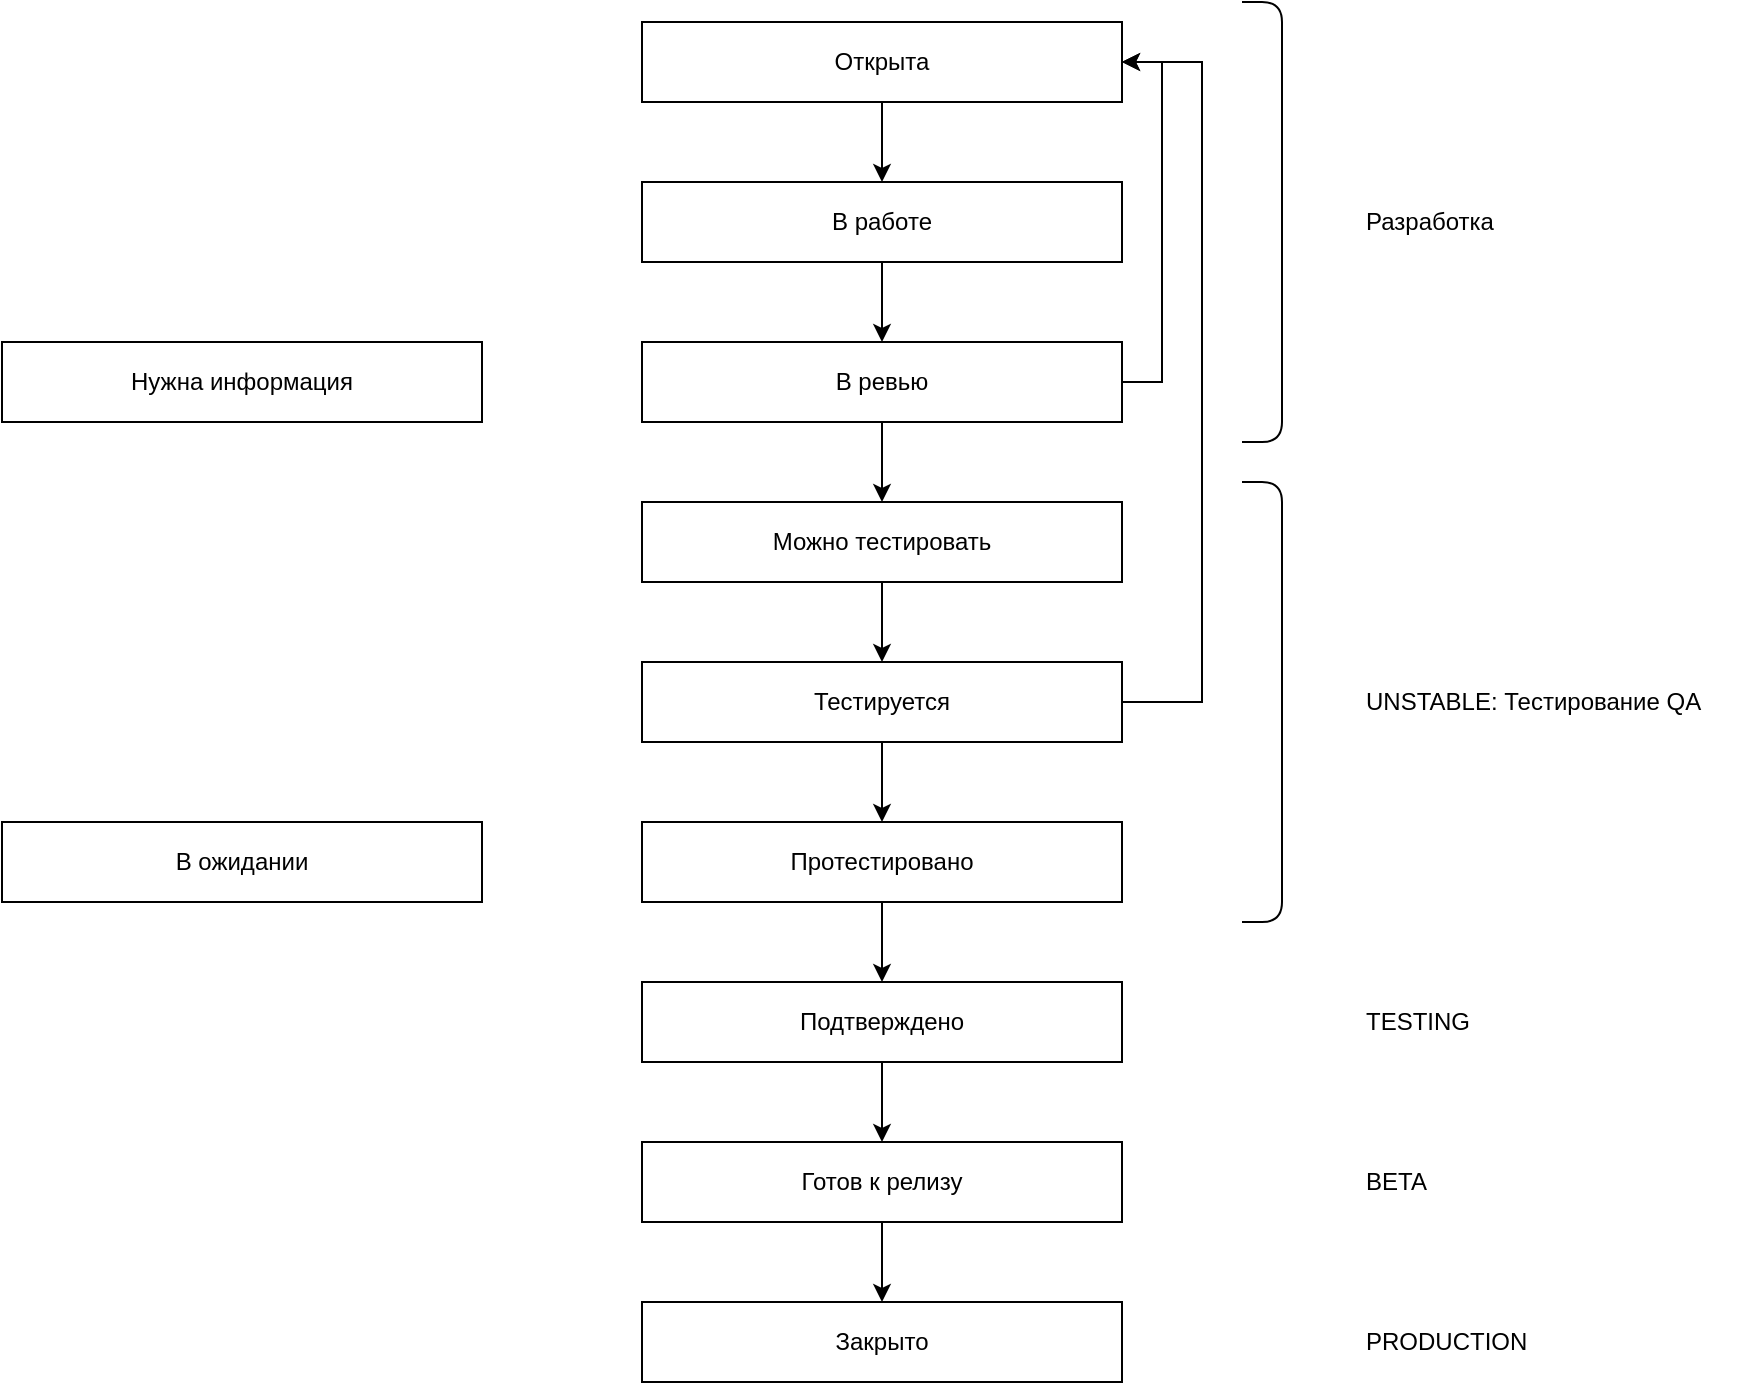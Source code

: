 <mxfile version="10.6.3" type="github"><diagram id="IL85rPiUwmF477oUnBeJ" name="Page-1"><mxGraphModel dx="1398" dy="893" grid="1" gridSize="10" guides="1" tooltips="1" connect="1" arrows="1" fold="1" page="1" pageScale="1" pageWidth="2339" pageHeight="3300" math="0" shadow="0"><root><mxCell id="0"/><mxCell id="1" parent="0"/><mxCell id="-JU34PolqLMBCjNK42hl-12" style="edgeStyle=orthogonalEdgeStyle;rounded=0;orthogonalLoop=1;jettySize=auto;html=1;exitX=0.5;exitY=1;exitDx=0;exitDy=0;entryX=0.5;entryY=0;entryDx=0;entryDy=0;" edge="1" parent="1" source="-JU34PolqLMBCjNK42hl-2" target="-JU34PolqLMBCjNK42hl-3"><mxGeometry relative="1" as="geometry"/></mxCell><mxCell id="-JU34PolqLMBCjNK42hl-2" value="Открыта&lt;br&gt;" style="rounded=0;whiteSpace=wrap;html=1;" vertex="1" parent="1"><mxGeometry x="320" y="160" width="240" height="40" as="geometry"/></mxCell><mxCell id="-JU34PolqLMBCjNK42hl-13" style="edgeStyle=orthogonalEdgeStyle;rounded=0;orthogonalLoop=1;jettySize=auto;html=1;exitX=0.5;exitY=1;exitDx=0;exitDy=0;entryX=0.5;entryY=0;entryDx=0;entryDy=0;" edge="1" parent="1" source="-JU34PolqLMBCjNK42hl-3" target="-JU34PolqLMBCjNK42hl-4"><mxGeometry relative="1" as="geometry"/></mxCell><mxCell id="-JU34PolqLMBCjNK42hl-3" value="В работе&lt;br&gt;" style="rounded=0;whiteSpace=wrap;html=1;" vertex="1" parent="1"><mxGeometry x="320" y="240" width="240" height="40" as="geometry"/></mxCell><mxCell id="-JU34PolqLMBCjNK42hl-14" style="edgeStyle=orthogonalEdgeStyle;rounded=0;orthogonalLoop=1;jettySize=auto;html=1;exitX=0.5;exitY=1;exitDx=0;exitDy=0;entryX=0.5;entryY=0;entryDx=0;entryDy=0;" edge="1" parent="1" source="-JU34PolqLMBCjNK42hl-4" target="-JU34PolqLMBCjNK42hl-5"><mxGeometry relative="1" as="geometry"/></mxCell><mxCell id="-JU34PolqLMBCjNK42hl-28" value="" style="edgeStyle=orthogonalEdgeStyle;rounded=0;orthogonalLoop=1;jettySize=auto;html=1;entryX=1;entryY=0.5;entryDx=0;entryDy=0;" edge="1" parent="1" source="-JU34PolqLMBCjNK42hl-4" target="-JU34PolqLMBCjNK42hl-2"><mxGeometry relative="1" as="geometry"><Array as="points"><mxPoint x="580" y="340"/><mxPoint x="580" y="180"/></Array></mxGeometry></mxCell><mxCell id="-JU34PolqLMBCjNK42hl-4" value="В ревью&lt;br&gt;" style="rounded=0;whiteSpace=wrap;html=1;" vertex="1" parent="1"><mxGeometry x="320" y="320" width="240" height="40" as="geometry"/></mxCell><mxCell id="-JU34PolqLMBCjNK42hl-15" style="edgeStyle=orthogonalEdgeStyle;rounded=0;orthogonalLoop=1;jettySize=auto;html=1;exitX=0.5;exitY=1;exitDx=0;exitDy=0;entryX=0.5;entryY=0;entryDx=0;entryDy=0;" edge="1" parent="1" source="-JU34PolqLMBCjNK42hl-5" target="-JU34PolqLMBCjNK42hl-6"><mxGeometry relative="1" as="geometry"/></mxCell><mxCell id="-JU34PolqLMBCjNK42hl-5" value="Можно тестировать&lt;br&gt;" style="rounded=0;whiteSpace=wrap;html=1;" vertex="1" parent="1"><mxGeometry x="320" y="400" width="240" height="40" as="geometry"/></mxCell><mxCell id="-JU34PolqLMBCjNK42hl-16" style="edgeStyle=orthogonalEdgeStyle;rounded=0;orthogonalLoop=1;jettySize=auto;html=1;exitX=0.5;exitY=1;exitDx=0;exitDy=0;entryX=0.5;entryY=0;entryDx=0;entryDy=0;" edge="1" parent="1" source="-JU34PolqLMBCjNK42hl-6" target="-JU34PolqLMBCjNK42hl-7"><mxGeometry relative="1" as="geometry"/></mxCell><mxCell id="-JU34PolqLMBCjNK42hl-29" value="" style="edgeStyle=orthogonalEdgeStyle;rounded=0;orthogonalLoop=1;jettySize=auto;html=1;" edge="1" parent="1" source="-JU34PolqLMBCjNK42hl-6"><mxGeometry relative="1" as="geometry"><mxPoint x="560" y="180" as="targetPoint"/><Array as="points"><mxPoint x="600" y="500"/><mxPoint x="600" y="180"/></Array></mxGeometry></mxCell><mxCell id="-JU34PolqLMBCjNK42hl-6" value="Тестируется&lt;br&gt;" style="rounded=0;whiteSpace=wrap;html=1;" vertex="1" parent="1"><mxGeometry x="320" y="480" width="240" height="40" as="geometry"/></mxCell><mxCell id="-JU34PolqLMBCjNK42hl-17" style="edgeStyle=orthogonalEdgeStyle;rounded=0;orthogonalLoop=1;jettySize=auto;html=1;exitX=0.5;exitY=1;exitDx=0;exitDy=0;entryX=0.5;entryY=0;entryDx=0;entryDy=0;" edge="1" parent="1" source="-JU34PolqLMBCjNK42hl-7" target="-JU34PolqLMBCjNK42hl-8"><mxGeometry relative="1" as="geometry"/></mxCell><mxCell id="-JU34PolqLMBCjNK42hl-7" value="Протестировано&lt;br&gt;" style="rounded=0;whiteSpace=wrap;html=1;" vertex="1" parent="1"><mxGeometry x="320" y="560" width="240" height="40" as="geometry"/></mxCell><mxCell id="-JU34PolqLMBCjNK42hl-18" style="edgeStyle=orthogonalEdgeStyle;rounded=0;orthogonalLoop=1;jettySize=auto;html=1;exitX=0.5;exitY=1;exitDx=0;exitDy=0;entryX=0.5;entryY=0;entryDx=0;entryDy=0;" edge="1" parent="1" source="-JU34PolqLMBCjNK42hl-8" target="-JU34PolqLMBCjNK42hl-9"><mxGeometry relative="1" as="geometry"/></mxCell><mxCell id="-JU34PolqLMBCjNK42hl-8" value="Подтверждено&lt;br&gt;" style="rounded=0;whiteSpace=wrap;html=1;" vertex="1" parent="1"><mxGeometry x="320" y="640" width="240" height="40" as="geometry"/></mxCell><mxCell id="-JU34PolqLMBCjNK42hl-11" value="" style="edgeStyle=orthogonalEdgeStyle;rounded=0;orthogonalLoop=1;jettySize=auto;html=1;" edge="1" parent="1" source="-JU34PolqLMBCjNK42hl-9" target="-JU34PolqLMBCjNK42hl-10"><mxGeometry relative="1" as="geometry"/></mxCell><mxCell id="-JU34PolqLMBCjNK42hl-9" value="Готов к релизу&lt;br&gt;" style="rounded=0;whiteSpace=wrap;html=1;" vertex="1" parent="1"><mxGeometry x="320" y="720" width="240" height="40" as="geometry"/></mxCell><mxCell id="-JU34PolqLMBCjNK42hl-10" value="Закрыто&lt;br&gt;" style="rounded=0;whiteSpace=wrap;html=1;" vertex="1" parent="1"><mxGeometry x="320" y="800" width="240" height="40" as="geometry"/></mxCell><mxCell id="-JU34PolqLMBCjNK42hl-19" value="Нужна информация&lt;br&gt;" style="rounded=0;whiteSpace=wrap;html=1;" vertex="1" parent="1"><mxGeometry y="320" width="240" height="40" as="geometry"/></mxCell><mxCell id="-JU34PolqLMBCjNK42hl-20" value="В ожидании&lt;br&gt;" style="rounded=0;whiteSpace=wrap;html=1;" vertex="1" parent="1"><mxGeometry y="560" width="240" height="40" as="geometry"/></mxCell><mxCell id="-JU34PolqLMBCjNK42hl-21" value="" style="shape=curlyBracket;whiteSpace=wrap;html=1;rounded=1;size=0;rotation=180;" vertex="1" parent="1"><mxGeometry x="620" y="150" width="20" height="220" as="geometry"/></mxCell><mxCell id="-JU34PolqLMBCjNK42hl-23" value="Разработка" style="text;html=1;strokeColor=none;fillColor=none;align=left;verticalAlign=middle;whiteSpace=wrap;rounded=0;" vertex="1" parent="1"><mxGeometry x="680" y="250" width="200" height="20" as="geometry"/></mxCell><mxCell id="-JU34PolqLMBCjNK42hl-24" value="" style="shape=curlyBracket;whiteSpace=wrap;html=1;rounded=1;size=0;rotation=180;" vertex="1" parent="1"><mxGeometry x="620" y="390" width="20" height="220" as="geometry"/></mxCell><mxCell id="-JU34PolqLMBCjNK42hl-25" value="UNSTABLE: Тестирование QA" style="text;html=1;strokeColor=none;fillColor=none;align=left;verticalAlign=middle;whiteSpace=wrap;rounded=0;" vertex="1" parent="1"><mxGeometry x="680" y="490" width="200" height="20" as="geometry"/></mxCell><mxCell id="-JU34PolqLMBCjNK42hl-26" value="TESTING&lt;br&gt;" style="text;html=1;strokeColor=none;fillColor=none;align=left;verticalAlign=middle;whiteSpace=wrap;rounded=0;" vertex="1" parent="1"><mxGeometry x="680" y="650" width="200" height="20" as="geometry"/></mxCell><mxCell id="-JU34PolqLMBCjNK42hl-31" value="BETA" style="text;html=1;resizable=0;points=[];autosize=1;align=left;verticalAlign=top;spacingTop=-4;" vertex="1" parent="1"><mxGeometry x="680" y="730" width="50" height="20" as="geometry"/></mxCell><mxCell id="-JU34PolqLMBCjNK42hl-32" value="PRODUCTION" style="text;html=1;resizable=0;points=[];autosize=1;align=left;verticalAlign=top;spacingTop=-4;" vertex="1" parent="1"><mxGeometry x="680" y="810" width="100" height="20" as="geometry"/></mxCell></root></mxGraphModel></diagram></mxfile>